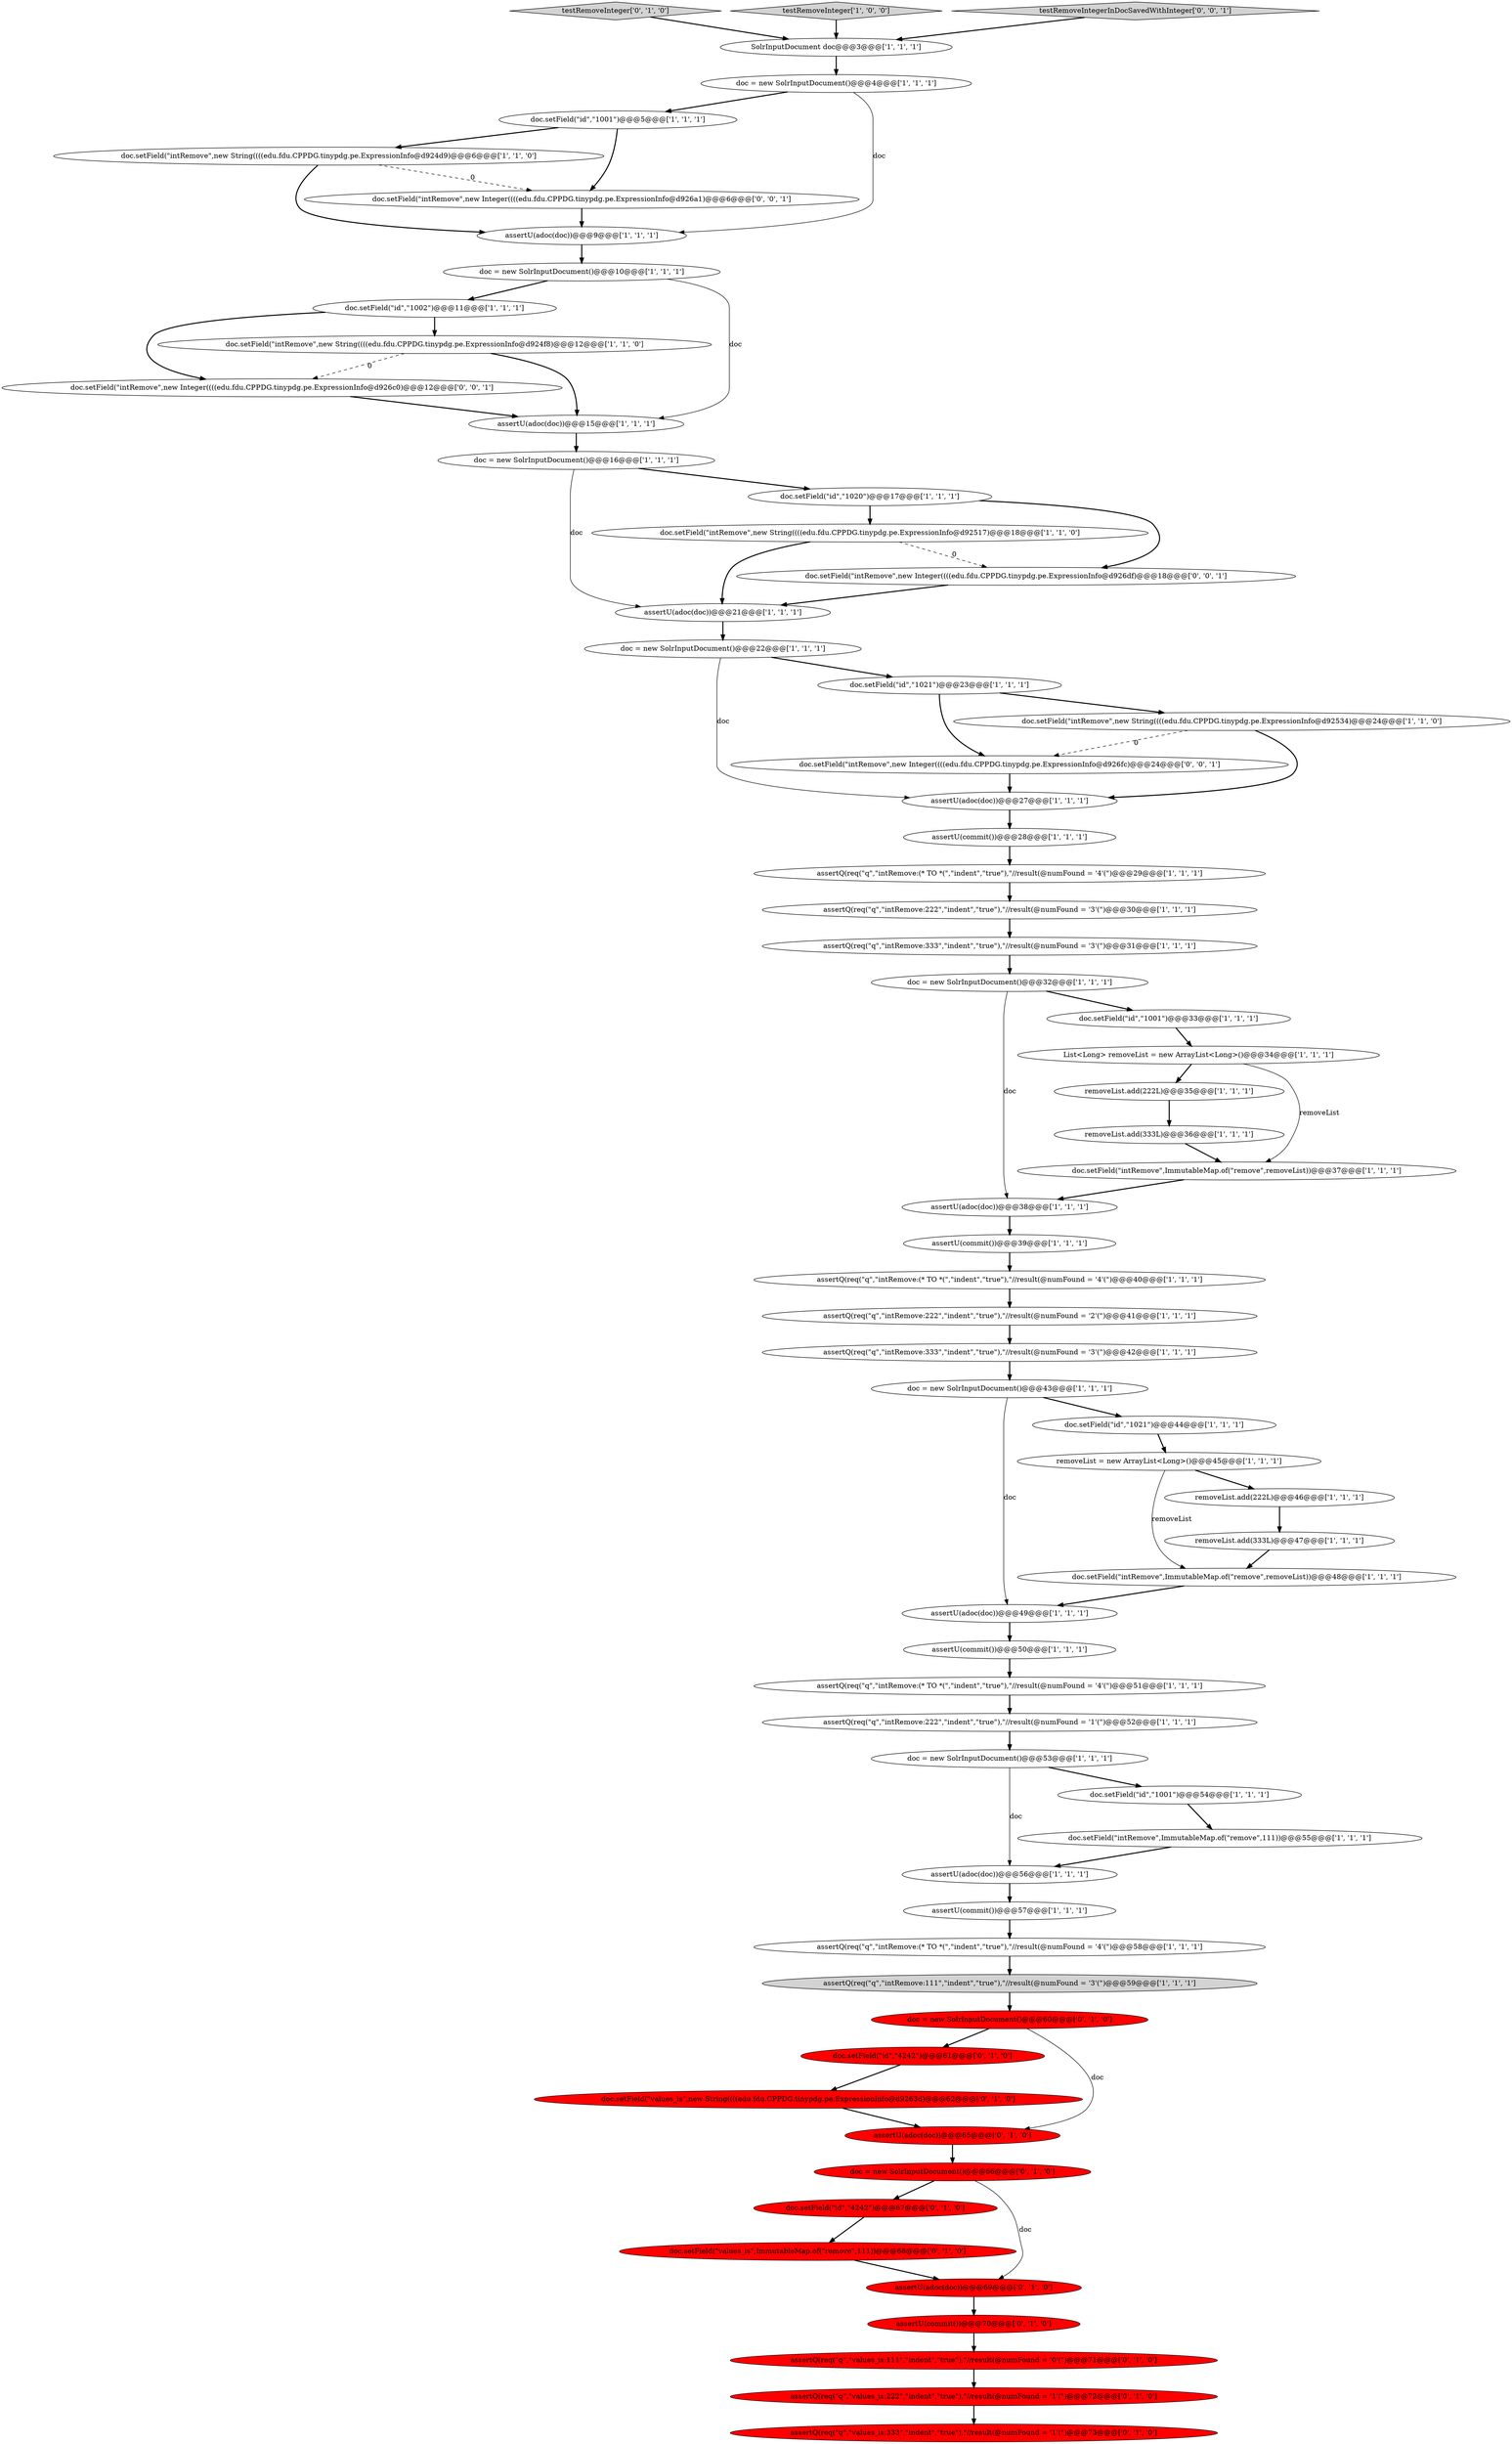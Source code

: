 digraph {
35 [style = filled, label = "doc.setField(\"intRemove\",new String((((edu.fdu.CPPDG.tinypdg.pe.ExpressionInfo@d92534)@@@24@@@['1', '1', '0']", fillcolor = white, shape = ellipse image = "AAA0AAABBB1BBB"];
66 [style = filled, label = "doc.setField(\"intRemove\",new Integer((((edu.fdu.CPPDG.tinypdg.pe.ExpressionInfo@d926df)@@@18@@@['0', '0', '1']", fillcolor = white, shape = ellipse image = "AAA0AAABBB3BBB"];
52 [style = filled, label = "doc.setField(\"values_is\",ImmutableMap.of(\"remove\",111))@@@68@@@['0', '1', '0']", fillcolor = red, shape = ellipse image = "AAA1AAABBB2BBB"];
67 [style = filled, label = "doc.setField(\"intRemove\",new Integer((((edu.fdu.CPPDG.tinypdg.pe.ExpressionInfo@d926a1)@@@6@@@['0', '0', '1']", fillcolor = white, shape = ellipse image = "AAA0AAABBB3BBB"];
61 [style = filled, label = "testRemoveInteger['0', '1', '0']", fillcolor = lightgray, shape = diamond image = "AAA0AAABBB2BBB"];
29 [style = filled, label = "doc = new SolrInputDocument()@@@16@@@['1', '1', '1']", fillcolor = white, shape = ellipse image = "AAA0AAABBB1BBB"];
20 [style = filled, label = "doc = new SolrInputDocument()@@@10@@@['1', '1', '1']", fillcolor = white, shape = ellipse image = "AAA0AAABBB1BBB"];
55 [style = filled, label = "doc = new SolrInputDocument()@@@66@@@['0', '1', '0']", fillcolor = red, shape = ellipse image = "AAA1AAABBB2BBB"];
30 [style = filled, label = "List<Long> removeList = new ArrayList<Long>()@@@34@@@['1', '1', '1']", fillcolor = white, shape = ellipse image = "AAA0AAABBB1BBB"];
16 [style = filled, label = "removeList.add(333L)@@@47@@@['1', '1', '1']", fillcolor = white, shape = ellipse image = "AAA0AAABBB1BBB"];
21 [style = filled, label = "removeList.add(333L)@@@36@@@['1', '1', '1']", fillcolor = white, shape = ellipse image = "AAA0AAABBB1BBB"];
37 [style = filled, label = "assertU(commit())@@@28@@@['1', '1', '1']", fillcolor = white, shape = ellipse image = "AAA0AAABBB1BBB"];
0 [style = filled, label = "SolrInputDocument doc@@@3@@@['1', '1', '1']", fillcolor = white, shape = ellipse image = "AAA0AAABBB1BBB"];
3 [style = filled, label = "assertU(adoc(doc))@@@38@@@['1', '1', '1']", fillcolor = white, shape = ellipse image = "AAA0AAABBB1BBB"];
50 [style = filled, label = "doc.setField(\"id\",\"4242\")@@@61@@@['0', '1', '0']", fillcolor = red, shape = ellipse image = "AAA1AAABBB2BBB"];
59 [style = filled, label = "assertU(adoc(doc))@@@65@@@['0', '1', '0']", fillcolor = red, shape = ellipse image = "AAA1AAABBB2BBB"];
39 [style = filled, label = "doc.setField(\"intRemove\",ImmutableMap.of(\"remove\",111))@@@55@@@['1', '1', '1']", fillcolor = white, shape = ellipse image = "AAA0AAABBB1BBB"];
49 [style = filled, label = "assertU(commit())@@@39@@@['1', '1', '1']", fillcolor = white, shape = ellipse image = "AAA0AAABBB1BBB"];
7 [style = filled, label = "assertQ(req(\"q\",\"intRemove:(* TO *(\",\"indent\",\"true\"),\"//result(@numFound = '4'(\")@@@29@@@['1', '1', '1']", fillcolor = white, shape = ellipse image = "AAA0AAABBB1BBB"];
56 [style = filled, label = "doc.setField(\"id\",\"4242\")@@@67@@@['0', '1', '0']", fillcolor = red, shape = ellipse image = "AAA1AAABBB2BBB"];
6 [style = filled, label = "doc.setField(\"id\",\"1002\")@@@11@@@['1', '1', '1']", fillcolor = white, shape = ellipse image = "AAA0AAABBB1BBB"];
8 [style = filled, label = "assertU(adoc(doc))@@@56@@@['1', '1', '1']", fillcolor = white, shape = ellipse image = "AAA0AAABBB1BBB"];
13 [style = filled, label = "doc.setField(\"intRemove\",ImmutableMap.of(\"remove\",removeList))@@@37@@@['1', '1', '1']", fillcolor = white, shape = ellipse image = "AAA0AAABBB1BBB"];
32 [style = filled, label = "assertU(adoc(doc))@@@21@@@['1', '1', '1']", fillcolor = white, shape = ellipse image = "AAA0AAABBB1BBB"];
38 [style = filled, label = "assertQ(req(\"q\",\"intRemove:(* TO *(\",\"indent\",\"true\"),\"//result(@numFound = '4'(\")@@@40@@@['1', '1', '1']", fillcolor = white, shape = ellipse image = "AAA0AAABBB1BBB"];
25 [style = filled, label = "assertQ(req(\"q\",\"intRemove:(* TO *(\",\"indent\",\"true\"),\"//result(@numFound = '4'(\")@@@51@@@['1', '1', '1']", fillcolor = white, shape = ellipse image = "AAA0AAABBB1BBB"];
43 [style = filled, label = "doc = new SolrInputDocument()@@@22@@@['1', '1', '1']", fillcolor = white, shape = ellipse image = "AAA0AAABBB1BBB"];
58 [style = filled, label = "assertQ(req(\"q\",\"values_is:333\",\"indent\",\"true\"),\"//result(@numFound = '1'(\")@@@73@@@['0', '1', '0']", fillcolor = red, shape = ellipse image = "AAA1AAABBB2BBB"];
62 [style = filled, label = "assertQ(req(\"q\",\"values_is:111\",\"indent\",\"true\"),\"//result(@numFound = '0'(\")@@@71@@@['0', '1', '0']", fillcolor = red, shape = ellipse image = "AAA1AAABBB2BBB"];
10 [style = filled, label = "assertQ(req(\"q\",\"intRemove:111\",\"indent\",\"true\"),\"//result(@numFound = '3'(\")@@@59@@@['1', '1', '1']", fillcolor = lightgray, shape = ellipse image = "AAA0AAABBB1BBB"];
18 [style = filled, label = "assertU(adoc(doc))@@@27@@@['1', '1', '1']", fillcolor = white, shape = ellipse image = "AAA0AAABBB1BBB"];
31 [style = filled, label = "assertQ(req(\"q\",\"intRemove:333\",\"indent\",\"true\"),\"//result(@numFound = '3'(\")@@@42@@@['1', '1', '1']", fillcolor = white, shape = ellipse image = "AAA0AAABBB1BBB"];
47 [style = filled, label = "doc.setField(\"id\",\"1001\")@@@5@@@['1', '1', '1']", fillcolor = white, shape = ellipse image = "AAA0AAABBB1BBB"];
64 [style = filled, label = "doc.setField(\"intRemove\",new Integer((((edu.fdu.CPPDG.tinypdg.pe.ExpressionInfo@d926fc)@@@24@@@['0', '0', '1']", fillcolor = white, shape = ellipse image = "AAA0AAABBB3BBB"];
28 [style = filled, label = "doc.setField(\"intRemove\",new String((((edu.fdu.CPPDG.tinypdg.pe.ExpressionInfo@d924f8)@@@12@@@['1', '1', '0']", fillcolor = white, shape = ellipse image = "AAA0AAABBB1BBB"];
5 [style = filled, label = "removeList = new ArrayList<Long>()@@@45@@@['1', '1', '1']", fillcolor = white, shape = ellipse image = "AAA0AAABBB1BBB"];
41 [style = filled, label = "assertU(commit())@@@50@@@['1', '1', '1']", fillcolor = white, shape = ellipse image = "AAA0AAABBB1BBB"];
45 [style = filled, label = "doc = new SolrInputDocument()@@@32@@@['1', '1', '1']", fillcolor = white, shape = ellipse image = "AAA0AAABBB1BBB"];
22 [style = filled, label = "doc = new SolrInputDocument()@@@53@@@['1', '1', '1']", fillcolor = white, shape = ellipse image = "AAA0AAABBB1BBB"];
27 [style = filled, label = "doc.setField(\"intRemove\",new String((((edu.fdu.CPPDG.tinypdg.pe.ExpressionInfo@d92517)@@@18@@@['1', '1', '0']", fillcolor = white, shape = ellipse image = "AAA0AAABBB1BBB"];
9 [style = filled, label = "assertU(commit())@@@57@@@['1', '1', '1']", fillcolor = white, shape = ellipse image = "AAA0AAABBB1BBB"];
24 [style = filled, label = "doc.setField(\"id\",\"1021\")@@@23@@@['1', '1', '1']", fillcolor = white, shape = ellipse image = "AAA0AAABBB1BBB"];
44 [style = filled, label = "assertQ(req(\"q\",\"intRemove:(* TO *(\",\"indent\",\"true\"),\"//result(@numFound = '4'(\")@@@58@@@['1', '1', '1']", fillcolor = white, shape = ellipse image = "AAA0AAABBB1BBB"];
48 [style = filled, label = "removeList.add(222L)@@@46@@@['1', '1', '1']", fillcolor = white, shape = ellipse image = "AAA0AAABBB1BBB"];
14 [style = filled, label = "assertQ(req(\"q\",\"intRemove:333\",\"indent\",\"true\"),\"//result(@numFound = '3'(\")@@@31@@@['1', '1', '1']", fillcolor = white, shape = ellipse image = "AAA0AAABBB1BBB"];
65 [style = filled, label = "doc.setField(\"intRemove\",new Integer((((edu.fdu.CPPDG.tinypdg.pe.ExpressionInfo@d926c0)@@@12@@@['0', '0', '1']", fillcolor = white, shape = ellipse image = "AAA0AAABBB3BBB"];
54 [style = filled, label = "doc.setField(\"values_is\",new String((((edu.fdu.CPPDG.tinypdg.pe.ExpressionInfo@d9263d)@@@62@@@['0', '1', '0']", fillcolor = red, shape = ellipse image = "AAA1AAABBB2BBB"];
15 [style = filled, label = "assertU(adoc(doc))@@@49@@@['1', '1', '1']", fillcolor = white, shape = ellipse image = "AAA0AAABBB1BBB"];
60 [style = filled, label = "assertU(commit())@@@70@@@['0', '1', '0']", fillcolor = red, shape = ellipse image = "AAA1AAABBB2BBB"];
1 [style = filled, label = "doc.setField(\"intRemove\",new String((((edu.fdu.CPPDG.tinypdg.pe.ExpressionInfo@d924d9)@@@6@@@['1', '1', '0']", fillcolor = white, shape = ellipse image = "AAA0AAABBB1BBB"];
26 [style = filled, label = "doc.setField(\"id\",\"1001\")@@@54@@@['1', '1', '1']", fillcolor = white, shape = ellipse image = "AAA0AAABBB1BBB"];
40 [style = filled, label = "doc = new SolrInputDocument()@@@4@@@['1', '1', '1']", fillcolor = white, shape = ellipse image = "AAA0AAABBB1BBB"];
46 [style = filled, label = "removeList.add(222L)@@@35@@@['1', '1', '1']", fillcolor = white, shape = ellipse image = "AAA0AAABBB1BBB"];
53 [style = filled, label = "assertU(adoc(doc))@@@69@@@['0', '1', '0']", fillcolor = red, shape = ellipse image = "AAA1AAABBB2BBB"];
33 [style = filled, label = "assertU(adoc(doc))@@@15@@@['1', '1', '1']", fillcolor = white, shape = ellipse image = "AAA0AAABBB1BBB"];
51 [style = filled, label = "doc = new SolrInputDocument()@@@60@@@['0', '1', '0']", fillcolor = red, shape = ellipse image = "AAA1AAABBB2BBB"];
34 [style = filled, label = "testRemoveInteger['1', '0', '0']", fillcolor = lightgray, shape = diamond image = "AAA0AAABBB1BBB"];
2 [style = filled, label = "assertQ(req(\"q\",\"intRemove:222\",\"indent\",\"true\"),\"//result(@numFound = '3'(\")@@@30@@@['1', '1', '1']", fillcolor = white, shape = ellipse image = "AAA0AAABBB1BBB"];
4 [style = filled, label = "doc.setField(\"id\",\"1021\")@@@44@@@['1', '1', '1']", fillcolor = white, shape = ellipse image = "AAA0AAABBB1BBB"];
12 [style = filled, label = "doc.setField(\"id\",\"1001\")@@@33@@@['1', '1', '1']", fillcolor = white, shape = ellipse image = "AAA0AAABBB1BBB"];
17 [style = filled, label = "assertQ(req(\"q\",\"intRemove:222\",\"indent\",\"true\"),\"//result(@numFound = '1'(\")@@@52@@@['1', '1', '1']", fillcolor = white, shape = ellipse image = "AAA0AAABBB1BBB"];
42 [style = filled, label = "assertU(adoc(doc))@@@9@@@['1', '1', '1']", fillcolor = white, shape = ellipse image = "AAA0AAABBB1BBB"];
63 [style = filled, label = "testRemoveIntegerInDocSavedWithInteger['0', '0', '1']", fillcolor = lightgray, shape = diamond image = "AAA0AAABBB3BBB"];
36 [style = filled, label = "doc.setField(\"intRemove\",ImmutableMap.of(\"remove\",removeList))@@@48@@@['1', '1', '1']", fillcolor = white, shape = ellipse image = "AAA0AAABBB1BBB"];
57 [style = filled, label = "assertQ(req(\"q\",\"values_is:222\",\"indent\",\"true\"),\"//result(@numFound = '1'(\")@@@72@@@['0', '1', '0']", fillcolor = red, shape = ellipse image = "AAA1AAABBB2BBB"];
11 [style = filled, label = "doc.setField(\"id\",\"1020\")@@@17@@@['1', '1', '1']", fillcolor = white, shape = ellipse image = "AAA0AAABBB1BBB"];
23 [style = filled, label = "doc = new SolrInputDocument()@@@43@@@['1', '1', '1']", fillcolor = white, shape = ellipse image = "AAA0AAABBB1BBB"];
19 [style = filled, label = "assertQ(req(\"q\",\"intRemove:222\",\"indent\",\"true\"),\"//result(@numFound = '2'(\")@@@41@@@['1', '1', '1']", fillcolor = white, shape = ellipse image = "AAA0AAABBB1BBB"];
27->32 [style = bold, label=""];
56->52 [style = bold, label=""];
64->18 [style = bold, label=""];
55->53 [style = solid, label="doc"];
57->58 [style = bold, label=""];
51->59 [style = solid, label="doc"];
24->64 [style = bold, label=""];
46->21 [style = bold, label=""];
51->50 [style = bold, label=""];
43->24 [style = bold, label=""];
30->46 [style = bold, label=""];
2->14 [style = bold, label=""];
40->47 [style = bold, label=""];
15->41 [style = bold, label=""];
0->40 [style = bold, label=""];
35->64 [style = dashed, label="0"];
20->33 [style = solid, label="doc"];
53->60 [style = bold, label=""];
50->54 [style = bold, label=""];
21->13 [style = bold, label=""];
43->18 [style = solid, label="doc"];
10->51 [style = bold, label=""];
35->18 [style = bold, label=""];
65->33 [style = bold, label=""];
23->15 [style = solid, label="doc"];
39->8 [style = bold, label=""];
60->62 [style = bold, label=""];
1->42 [style = bold, label=""];
49->38 [style = bold, label=""];
28->65 [style = dashed, label="0"];
34->0 [style = bold, label=""];
33->29 [style = bold, label=""];
22->8 [style = solid, label="doc"];
7->2 [style = bold, label=""];
30->13 [style = solid, label="removeList"];
48->16 [style = bold, label=""];
9->44 [style = bold, label=""];
61->0 [style = bold, label=""];
54->59 [style = bold, label=""];
59->55 [style = bold, label=""];
5->36 [style = solid, label="removeList"];
29->11 [style = bold, label=""];
1->67 [style = dashed, label="0"];
47->1 [style = bold, label=""];
18->37 [style = bold, label=""];
22->26 [style = bold, label=""];
16->36 [style = bold, label=""];
45->3 [style = solid, label="doc"];
63->0 [style = bold, label=""];
11->66 [style = bold, label=""];
25->17 [style = bold, label=""];
37->7 [style = bold, label=""];
38->19 [style = bold, label=""];
6->65 [style = bold, label=""];
40->42 [style = solid, label="doc"];
4->5 [style = bold, label=""];
31->23 [style = bold, label=""];
52->53 [style = bold, label=""];
24->35 [style = bold, label=""];
19->31 [style = bold, label=""];
42->20 [style = bold, label=""];
36->15 [style = bold, label=""];
44->10 [style = bold, label=""];
23->4 [style = bold, label=""];
12->30 [style = bold, label=""];
20->6 [style = bold, label=""];
29->32 [style = solid, label="doc"];
32->43 [style = bold, label=""];
14->45 [style = bold, label=""];
17->22 [style = bold, label=""];
62->57 [style = bold, label=""];
26->39 [style = bold, label=""];
55->56 [style = bold, label=""];
45->12 [style = bold, label=""];
27->66 [style = dashed, label="0"];
28->33 [style = bold, label=""];
13->3 [style = bold, label=""];
8->9 [style = bold, label=""];
5->48 [style = bold, label=""];
67->42 [style = bold, label=""];
47->67 [style = bold, label=""];
3->49 [style = bold, label=""];
41->25 [style = bold, label=""];
66->32 [style = bold, label=""];
6->28 [style = bold, label=""];
11->27 [style = bold, label=""];
}
